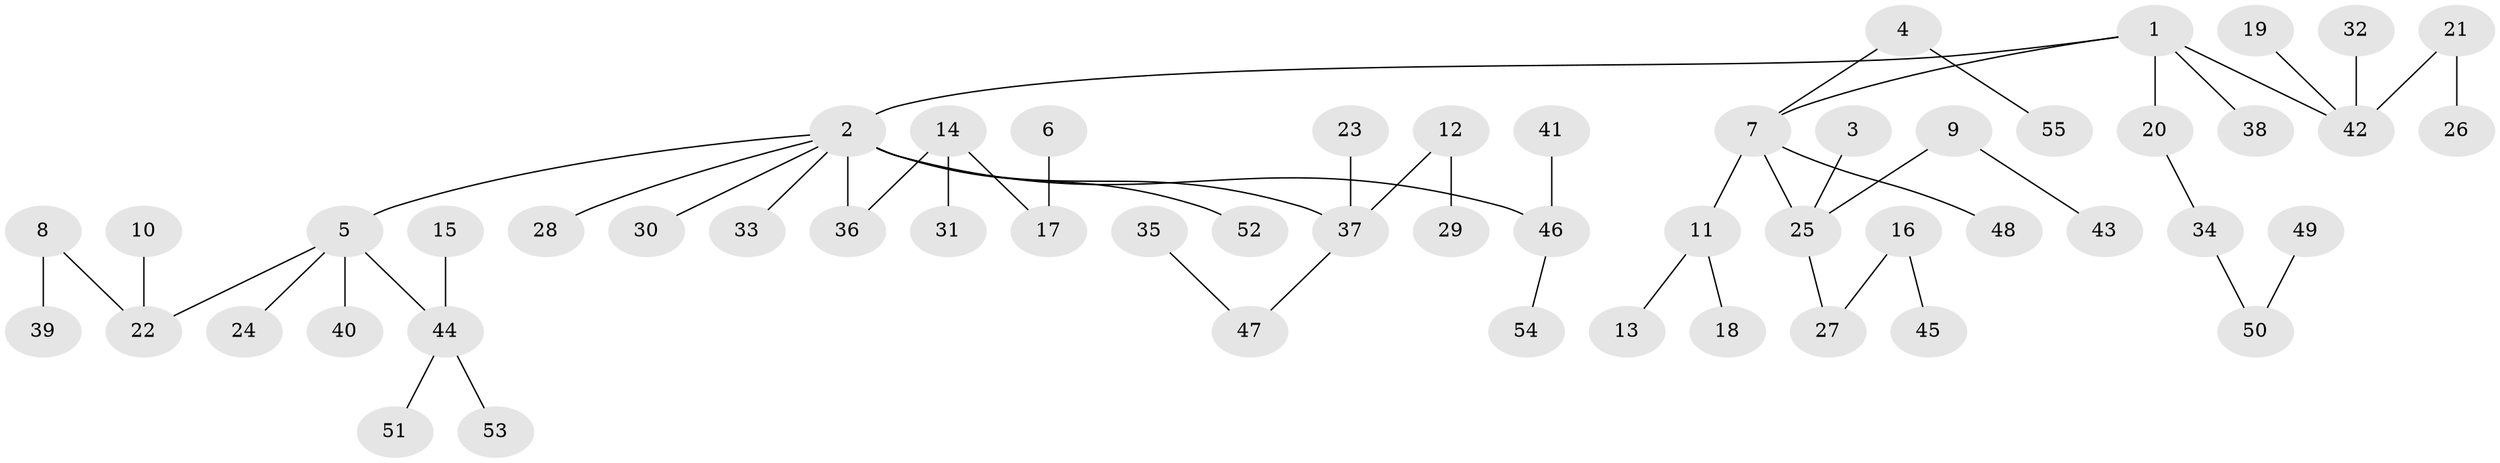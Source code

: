 // original degree distribution, {4: 0.05454545454545454, 3: 0.16363636363636364, 8: 0.00909090909090909, 6: 0.01818181818181818, 1: 0.5, 2: 0.22727272727272727, 5: 0.02727272727272727}
// Generated by graph-tools (version 1.1) at 2025/02/03/09/25 03:02:17]
// undirected, 55 vertices, 54 edges
graph export_dot {
graph [start="1"]
  node [color=gray90,style=filled];
  1;
  2;
  3;
  4;
  5;
  6;
  7;
  8;
  9;
  10;
  11;
  12;
  13;
  14;
  15;
  16;
  17;
  18;
  19;
  20;
  21;
  22;
  23;
  24;
  25;
  26;
  27;
  28;
  29;
  30;
  31;
  32;
  33;
  34;
  35;
  36;
  37;
  38;
  39;
  40;
  41;
  42;
  43;
  44;
  45;
  46;
  47;
  48;
  49;
  50;
  51;
  52;
  53;
  54;
  55;
  1 -- 2 [weight=1.0];
  1 -- 7 [weight=1.0];
  1 -- 20 [weight=1.0];
  1 -- 38 [weight=1.0];
  1 -- 42 [weight=1.0];
  2 -- 5 [weight=1.0];
  2 -- 28 [weight=1.0];
  2 -- 30 [weight=1.0];
  2 -- 33 [weight=1.0];
  2 -- 36 [weight=1.0];
  2 -- 37 [weight=1.0];
  2 -- 46 [weight=1.0];
  2 -- 52 [weight=1.0];
  3 -- 25 [weight=1.0];
  4 -- 7 [weight=1.0];
  4 -- 55 [weight=1.0];
  5 -- 22 [weight=1.0];
  5 -- 24 [weight=1.0];
  5 -- 40 [weight=1.0];
  5 -- 44 [weight=1.0];
  6 -- 17 [weight=1.0];
  7 -- 11 [weight=1.0];
  7 -- 25 [weight=1.0];
  7 -- 48 [weight=1.0];
  8 -- 22 [weight=1.0];
  8 -- 39 [weight=1.0];
  9 -- 25 [weight=1.0];
  9 -- 43 [weight=1.0];
  10 -- 22 [weight=1.0];
  11 -- 13 [weight=1.0];
  11 -- 18 [weight=1.0];
  12 -- 29 [weight=1.0];
  12 -- 37 [weight=1.0];
  14 -- 17 [weight=1.0];
  14 -- 31 [weight=1.0];
  14 -- 36 [weight=1.0];
  15 -- 44 [weight=1.0];
  16 -- 27 [weight=1.0];
  16 -- 45 [weight=1.0];
  19 -- 42 [weight=1.0];
  20 -- 34 [weight=1.0];
  21 -- 26 [weight=1.0];
  21 -- 42 [weight=1.0];
  23 -- 37 [weight=1.0];
  25 -- 27 [weight=1.0];
  32 -- 42 [weight=1.0];
  34 -- 50 [weight=1.0];
  35 -- 47 [weight=1.0];
  37 -- 47 [weight=1.0];
  41 -- 46 [weight=1.0];
  44 -- 51 [weight=1.0];
  44 -- 53 [weight=1.0];
  46 -- 54 [weight=1.0];
  49 -- 50 [weight=1.0];
}
